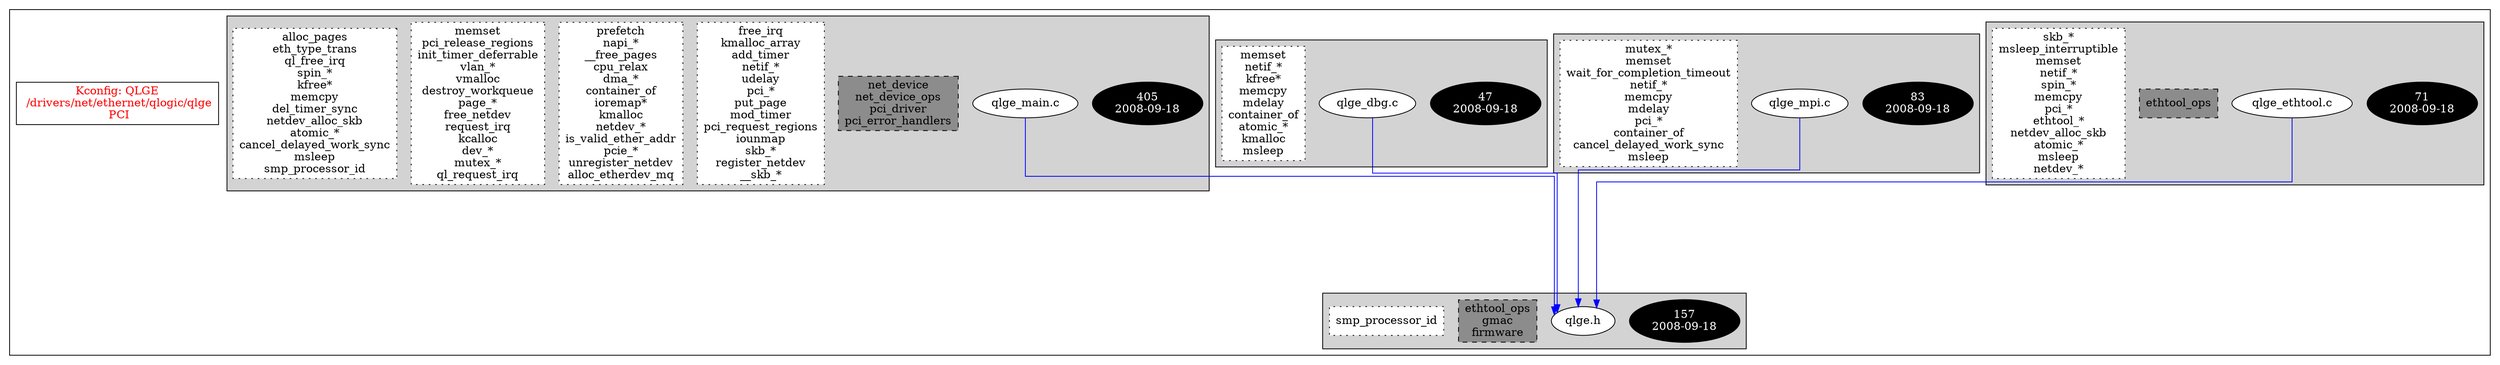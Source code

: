 digraph Driver {
	ranksep=2;
	splines=ortho;
	//Symbol: QLGE
	subgraph "cluster_QLGE"{
		subgraph "cluster_qlge_ethtool.c" {
			style=filled
			"commit_qlge_ethtool.c" [style=filled, fillcolor=black, fontcolor=white, label="71\n2008-09-18"];
			"qlge_ethtool.c" [style=filled, fillcolor=white, fontcolor=black, label="qlge_ethtool.c\n"];
			"structs-qlge_ethtool.c" [style="filled,dashed" shape=box, fillcolor=grey55, fontcolor=black, label="ethtool_ops\n"];
			"funccall0-qlge_ethtool.c" [style="filled,dotted" shape=box, fillcolor=white, fontcolor=black, label="skb_*\nmsleep_interruptible\nmemset\nnetif_*\nspin_*\nmemcpy\npci_*\nethtool_*\nnetdev_alloc_skb\natomic_*\nmsleep\nnetdev_*\n"];
		}
		subgraph "cluster_qlge_mpi.c" {
			style=filled
			"commit_qlge_mpi.c" [style=filled, fillcolor=black, fontcolor=white, label="83\n2008-09-18"];
			"qlge_mpi.c" [style=filled, fillcolor=white, fontcolor=black, label="qlge_mpi.c\n"];
			"funccall0-qlge_mpi.c" [style="filled,dotted" shape=box, fillcolor=white, fontcolor=black, label="mutex_*\nmemset\nwait_for_completion_timeout\nnetif_*\nmemcpy\nmdelay\npci_*\ncontainer_of\ncancel_delayed_work_sync\nmsleep\n"];
		}
		subgraph "cluster_qlge_dbg.c" {
			style=filled
			"commit_qlge_dbg.c" [style=filled, fillcolor=black, fontcolor=white, label="47\n2008-09-18"];
			"qlge_dbg.c" [style=filled, fillcolor=white, fontcolor=black, label="qlge_dbg.c\n"];
			"funccall0-qlge_dbg.c" [style="filled,dotted" shape=box, fillcolor=white, fontcolor=black, label="memset\nnetif_*\nkfree*\nmemcpy\nmdelay\ncontainer_of\natomic_*\nkmalloc\nmsleep\n"];
		}
		subgraph "cluster_qlge_main.c" {
			style=filled
			"commit_qlge_main.c" [style=filled, fillcolor=black, fontcolor=white, label="405\n2008-09-18"];
			"qlge_main.c" [style=filled, fillcolor=white, fontcolor=black, label="qlge_main.c\n"];
			"structs-qlge_main.c" [style="filled,dashed" shape=box, fillcolor=grey55, fontcolor=black, label="net_device\nnet_device_ops\npci_driver\npci_error_handlers\n"];
			"funccall4-qlge_main.c" [style="filled,dotted" shape=box, fillcolor=white, fontcolor=black, label="free_irq\nkmalloc_array\nadd_timer\nnetif_*\nudelay\npci_*\nput_page\nmod_timer\npci_request_regions\niounmap\nskb_*\nregister_netdev\n__skb_*\n"];
			"funccall3-qlge_main.c" [style="filled,dotted" shape=box, fillcolor=white, fontcolor=black, label="prefetch\nnapi_*\n__free_pages\ncpu_relax\ndma_*\ncontainer_of\nioremap*\nkmalloc\nnetdev_*\nis_valid_ether_addr\npcie_*\nunregister_netdev\nalloc_etherdev_mq\n"];
			"funccall2-qlge_main.c" [style="filled,dotted" shape=box, fillcolor=white, fontcolor=black, label="memset\npci_release_regions\ninit_timer_deferrable\nvlan_*\nvmalloc\ndestroy_workqueue\npage_*\nfree_netdev\nrequest_irq\nkcalloc\ndev_*\nmutex_*\nql_request_irq\n"];
			"funccall1-qlge_main.c" [style="filled,dotted" shape=box, fillcolor=white, fontcolor=black, label="alloc_pages\neth_type_trans\nql_free_irq\nspin_*\nkfree*\nmemcpy\ndel_timer_sync\nnetdev_alloc_skb\natomic_*\ncancel_delayed_work_sync\nmsleep\nsmp_processor_id\n"];
		}
		subgraph "cluster_qlge.h" {
			style=filled
			"commit_qlge.h" [style=filled, fillcolor=black, fontcolor=white, label="157\n2008-09-18"];
			"qlge.h" [style=filled, fillcolor=white, fontcolor=black, label="qlge.h\n"];
			"structs-qlge.h" [style="filled,dashed" shape=box, fillcolor=grey55, fontcolor=black, label="ethtool_ops\ngmac\nfirmware\n"];
			"funccall0-qlge.h" [style="filled,dotted" shape=box, fillcolor=white, fontcolor=black, label="smp_processor_id\n"];
		}
		"K:QLGE" [label="Kconfig: QLGE\n /drivers/net/ethernet/qlogic/qlge\n  PCI ", shape=box, fontcolor=red];
	}
"qlge_ethtool.c" -> "qlge.h"[color=blue];
"qlge_mpi.c" -> "qlge.h"[color=blue];
"qlge_dbg.c" -> "qlge.h"[color=blue];
"qlge_main.c" -> "qlge.h"[color=blue];
}
